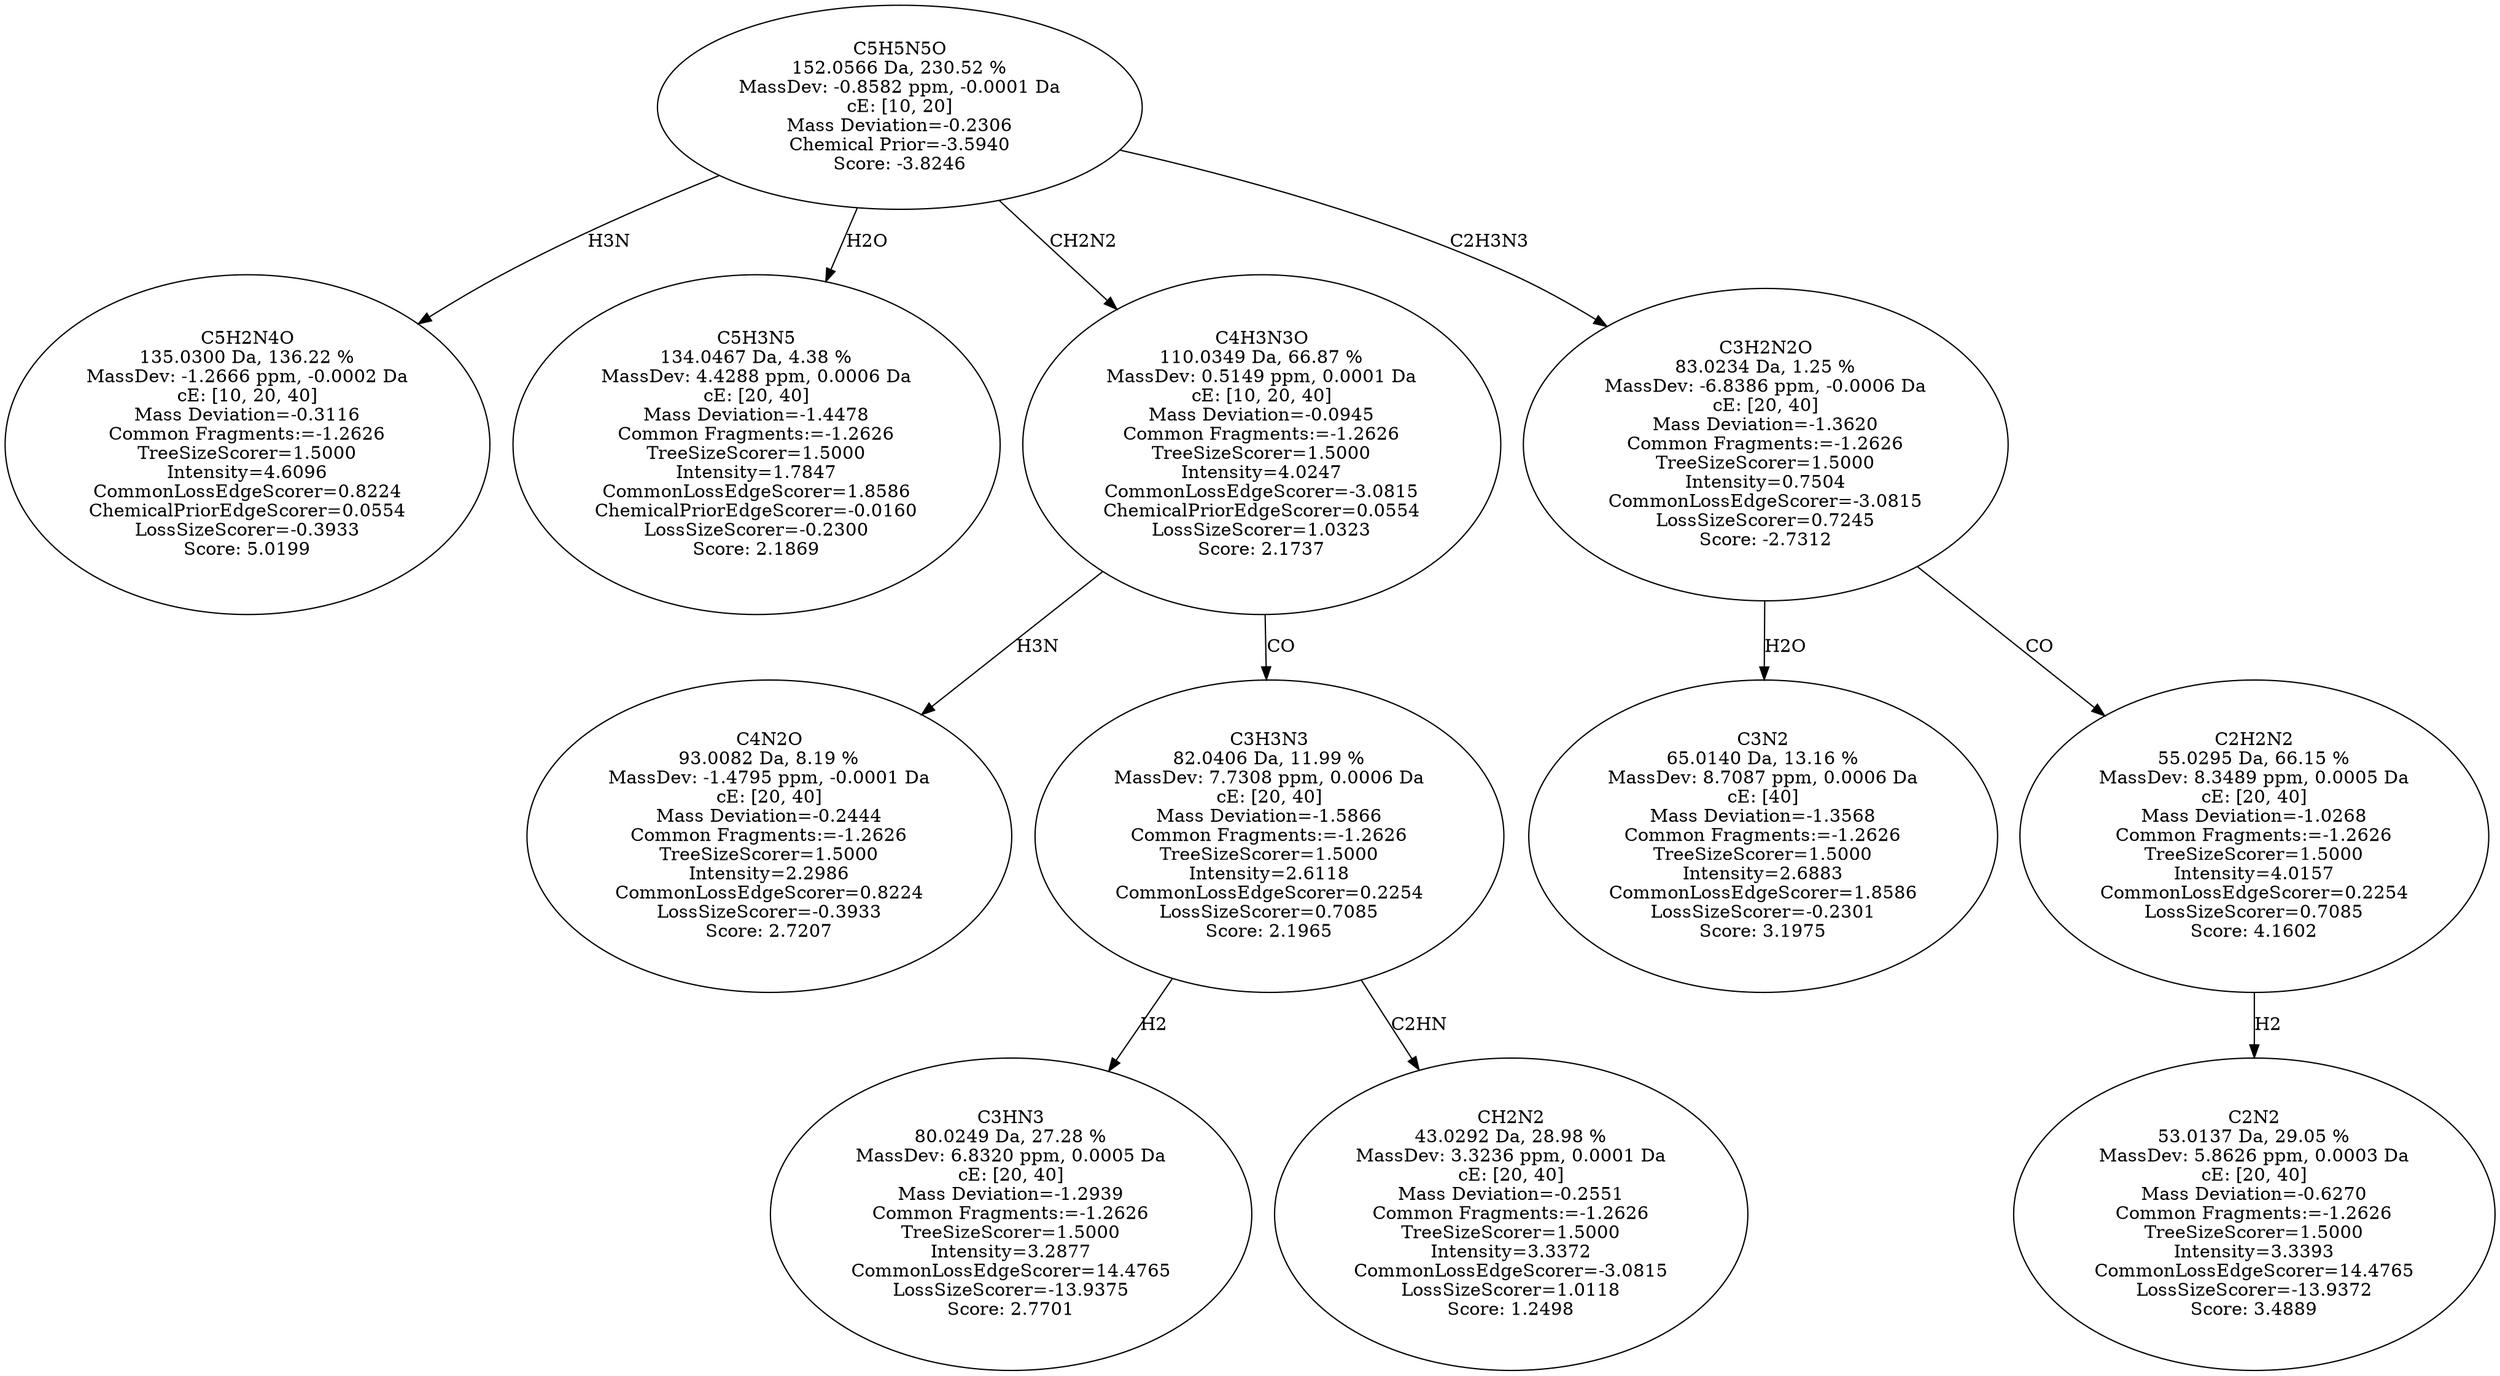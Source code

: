 strict digraph {
v1 [label="C5H2N4O\n135.0300 Da, 136.22 %\nMassDev: -1.2666 ppm, -0.0002 Da\ncE: [10, 20, 40]\nMass Deviation=-0.3116\nCommon Fragments:=-1.2626\nTreeSizeScorer=1.5000\nIntensity=4.6096\nCommonLossEdgeScorer=0.8224\nChemicalPriorEdgeScorer=0.0554\nLossSizeScorer=-0.3933\nScore: 5.0199"];
v2 [label="C5H3N5\n134.0467 Da, 4.38 %\nMassDev: 4.4288 ppm, 0.0006 Da\ncE: [20, 40]\nMass Deviation=-1.4478\nCommon Fragments:=-1.2626\nTreeSizeScorer=1.5000\nIntensity=1.7847\nCommonLossEdgeScorer=1.8586\nChemicalPriorEdgeScorer=-0.0160\nLossSizeScorer=-0.2300\nScore: 2.1869"];
v3 [label="C4N2O\n93.0082 Da, 8.19 %\nMassDev: -1.4795 ppm, -0.0001 Da\ncE: [20, 40]\nMass Deviation=-0.2444\nCommon Fragments:=-1.2626\nTreeSizeScorer=1.5000\nIntensity=2.2986\nCommonLossEdgeScorer=0.8224\nLossSizeScorer=-0.3933\nScore: 2.7207"];
v4 [label="C3HN3\n80.0249 Da, 27.28 %\nMassDev: 6.8320 ppm, 0.0005 Da\ncE: [20, 40]\nMass Deviation=-1.2939\nCommon Fragments:=-1.2626\nTreeSizeScorer=1.5000\nIntensity=3.2877\nCommonLossEdgeScorer=14.4765\nLossSizeScorer=-13.9375\nScore: 2.7701"];
v5 [label="CH2N2\n43.0292 Da, 28.98 %\nMassDev: 3.3236 ppm, 0.0001 Da\ncE: [20, 40]\nMass Deviation=-0.2551\nCommon Fragments:=-1.2626\nTreeSizeScorer=1.5000\nIntensity=3.3372\nCommonLossEdgeScorer=-3.0815\nLossSizeScorer=1.0118\nScore: 1.2498"];
v6 [label="C3H3N3\n82.0406 Da, 11.99 %\nMassDev: 7.7308 ppm, 0.0006 Da\ncE: [20, 40]\nMass Deviation=-1.5866\nCommon Fragments:=-1.2626\nTreeSizeScorer=1.5000\nIntensity=2.6118\nCommonLossEdgeScorer=0.2254\nLossSizeScorer=0.7085\nScore: 2.1965"];
v7 [label="C4H3N3O\n110.0349 Da, 66.87 %\nMassDev: 0.5149 ppm, 0.0001 Da\ncE: [10, 20, 40]\nMass Deviation=-0.0945\nCommon Fragments:=-1.2626\nTreeSizeScorer=1.5000\nIntensity=4.0247\nCommonLossEdgeScorer=-3.0815\nChemicalPriorEdgeScorer=0.0554\nLossSizeScorer=1.0323\nScore: 2.1737"];
v8 [label="C3N2\n65.0140 Da, 13.16 %\nMassDev: 8.7087 ppm, 0.0006 Da\ncE: [40]\nMass Deviation=-1.3568\nCommon Fragments:=-1.2626\nTreeSizeScorer=1.5000\nIntensity=2.6883\nCommonLossEdgeScorer=1.8586\nLossSizeScorer=-0.2301\nScore: 3.1975"];
v9 [label="C2N2\n53.0137 Da, 29.05 %\nMassDev: 5.8626 ppm, 0.0003 Da\ncE: [20, 40]\nMass Deviation=-0.6270\nCommon Fragments:=-1.2626\nTreeSizeScorer=1.5000\nIntensity=3.3393\nCommonLossEdgeScorer=14.4765\nLossSizeScorer=-13.9372\nScore: 3.4889"];
v10 [label="C2H2N2\n55.0295 Da, 66.15 %\nMassDev: 8.3489 ppm, 0.0005 Da\ncE: [20, 40]\nMass Deviation=-1.0268\nCommon Fragments:=-1.2626\nTreeSizeScorer=1.5000\nIntensity=4.0157\nCommonLossEdgeScorer=0.2254\nLossSizeScorer=0.7085\nScore: 4.1602"];
v11 [label="C3H2N2O\n83.0234 Da, 1.25 %\nMassDev: -6.8386 ppm, -0.0006 Da\ncE: [20, 40]\nMass Deviation=-1.3620\nCommon Fragments:=-1.2626\nTreeSizeScorer=1.5000\nIntensity=0.7504\nCommonLossEdgeScorer=-3.0815\nLossSizeScorer=0.7245\nScore: -2.7312"];
v12 [label="C5H5N5O\n152.0566 Da, 230.52 %\nMassDev: -0.8582 ppm, -0.0001 Da\ncE: [10, 20]\nMass Deviation=-0.2306\nChemical Prior=-3.5940\nScore: -3.8246"];
v12 -> v1 [label="H3N"];
v12 -> v2 [label="H2O"];
v7 -> v3 [label="H3N"];
v6 -> v4 [label="H2"];
v6 -> v5 [label="C2HN"];
v7 -> v6 [label="CO"];
v12 -> v7 [label="CH2N2"];
v11 -> v8 [label="H2O"];
v10 -> v9 [label="H2"];
v11 -> v10 [label="CO"];
v12 -> v11 [label="C2H3N3"];
}